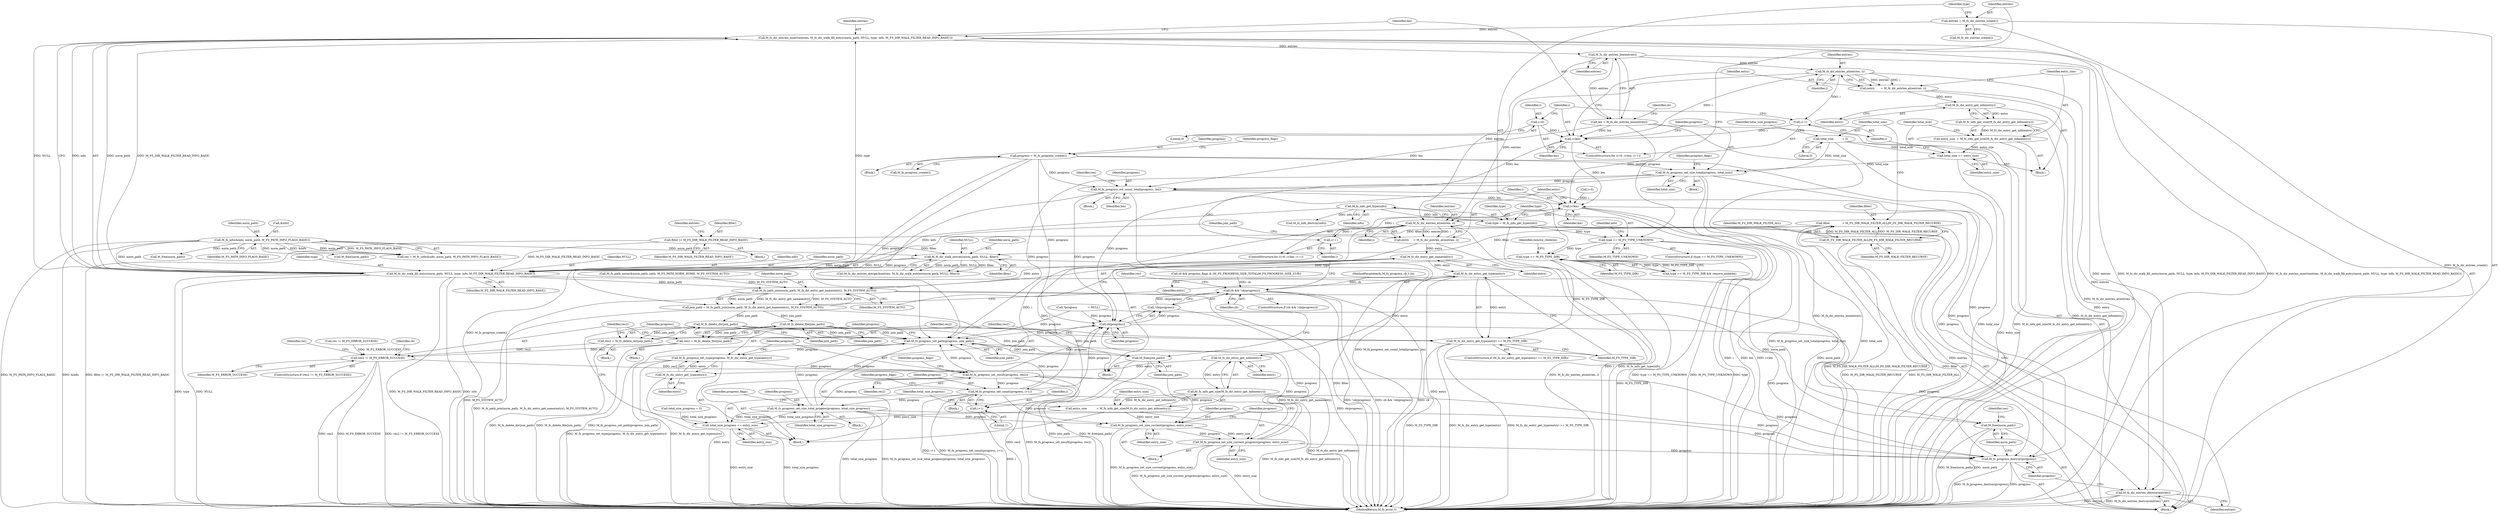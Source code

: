 digraph "0_mstdlib_db124b8f607dd0a40a9aef2d4d468fad433522a7_2@pointer" {
"1000277" [label="(Call,M_fs_progress_set_size_total(progress, total_size))"];
"1000246" [label="(Call,progress = M_fs_progress_create())"];
"1000274" [label="(Call,total_size += entry_size)"];
"1000269" [label="(Call,entry_size  = M_fs_info_get_size(M_fs_dir_entry_get_info(entry)))"];
"1000271" [label="(Call,M_fs_info_get_size(M_fs_dir_entry_get_info(entry)))"];
"1000272" [label="(Call,M_fs_dir_entry_get_info(entry))"];
"1000264" [label="(Call,entry       = M_fs_dir_entries_at(entries, i))"];
"1000266" [label="(Call,M_fs_dir_entries_at(entries, i))"];
"1000241" [label="(Call,M_fs_dir_entries_len(entries))"];
"1000231" [label="(Call,M_fs_dir_entries_insert(entries, M_fs_dir_walk_fill_entry(norm_path, NULL, type, info, M_FS_DIR_WALK_FILTER_READ_INFO_BASIC)))"];
"1000202" [label="(Call,entries = M_fs_dir_entries_create())"];
"1000233" [label="(Call,M_fs_dir_walk_fill_entry(norm_path, NULL, type, info, M_FS_DIR_WALK_FILTER_READ_INFO_BASIC))"];
"1000227" [label="(Call,M_fs_dir_walk_entries(norm_path, NULL, filter))"];
"1000173" [label="(Call,M_fs_info(&info, norm_path, M_FS_PATH_INFO_FLAGS_BASIC))"];
"1000221" [label="(Call,filter |= M_FS_DIR_WALK_FILTER_READ_INFO_BASIC)"];
"1000135" [label="(Call,filter              = M_FS_DIR_WALK_FILTER_ALL|M_FS_DIR_WALK_FILTER_RECURSE)"];
"1000137" [label="(Call,M_FS_DIR_WALK_FILTER_ALL|M_FS_DIR_WALK_FILTER_RECURSE)"];
"1000207" [label="(Call,type == M_FS_TYPE_DIR)"];
"1000192" [label="(Call,type == M_FS_TYPE_UNKNOWN)"];
"1000187" [label="(Call,type = M_fs_info_get_type(info))"];
"1000189" [label="(Call,M_fs_info_get_type(info))"];
"1000258" [label="(Call,i<len)"];
"1000261" [label="(Call,i++)"];
"1000255" [label="(Call,i=0)"];
"1000239" [label="(Call,len = M_fs_dir_entries_len(entries))"];
"1000146" [label="(Call,total_size          = 0)"];
"1000285" [label="(Call,M_fs_progress_set_count_total(progress, len))"];
"1000295" [label="(Call,i<len)"];
"1000303" [label="(Call,M_fs_dir_entries_at(entries, i))"];
"1000298" [label="(Call,i++)"];
"1000301" [label="(Call,entry     = M_fs_dir_entries_at(entries, i))"];
"1000310" [label="(Call,M_fs_dir_entry_get_name(entry))"];
"1000308" [label="(Call,M_fs_path_join(norm_path, M_fs_dir_entry_get_name(entry), M_FS_SYSTEM_AUTO))"];
"1000306" [label="(Call,join_path = M_fs_path_join(norm_path, M_fs_dir_entry_get_name(entry), M_FS_SYSTEM_AUTO))"];
"1000321" [label="(Call,M_fs_delete_dir(join_path))"];
"1000319" [label="(Call,res2 = M_fs_delete_dir(join_path))"];
"1000330" [label="(Call,res2 != M_FS_ERROR_SUCCESS)"];
"1000355" [label="(Call,M_fs_progress_set_result(progress, res2))"];
"1000348" [label="(Call,M_fs_progress_set_path(progress, join_path))"];
"1000351" [label="(Call,M_fs_progress_set_type(progress, M_fs_dir_entry_get_type(entry)))"];
"1000387" [label="(Call,M_free(join_path))"];
"1000363" [label="(Call,M_fs_progress_set_count(progress, i+1))"];
"1000373" [label="(Call,M_fs_progress_set_size_total_progess(progress, total_size_progress))"];
"1000345" [label="(Call,total_size_progress += entry_size)"];
"1000381" [label="(Call,M_fs_progress_set_size_current(progress, entry_size))"];
"1000384" [label="(Call,M_fs_progress_set_size_current_progress(progress, entry_size))"];
"1000393" [label="(Call,cb(progress))"];
"1000392" [label="(Call,!cb(progress))"];
"1000390" [label="(Call,cb && !cb(progress))"];
"1000402" [label="(Call,M_fs_progress_destroy(progress))"];
"1000327" [label="(Call,M_fs_delete_file(join_path))"];
"1000325" [label="(Call,res2 = M_fs_delete_file(join_path))"];
"1000404" [label="(Call,M_free(norm_path))"];
"1000315" [label="(Call,M_fs_dir_entry_get_type(entry))"];
"1000314" [label="(Call,M_fs_dir_entry_get_type(entry) == M_FS_TYPE_DIR)"];
"1000343" [label="(Call,M_fs_dir_entry_get_info(entry))"];
"1000342" [label="(Call,M_fs_info_get_size(M_fs_dir_entry_get_info(entry)))"];
"1000340" [label="(Call,entry_size           = M_fs_info_get_size(M_fs_dir_entry_get_info(entry)))"];
"1000353" [label="(Call,M_fs_dir_entry_get_type(entry))"];
"1000365" [label="(Call,i+1)"];
"1000400" [label="(Call,M_fs_dir_entries_destroy(entries))"];
"1000135" [label="(Call,filter              = M_FS_DIR_WALK_FILTER_ALL|M_FS_DIR_WALK_FILTER_RECURSE)"];
"1000263" [label="(Block,)"];
"1000274" [label="(Call,total_size += entry_size)"];
"1000150" [label="(Call,total_size_progress = 0)"];
"1000357" [label="(Identifier,res2)"];
"1000272" [label="(Call,M_fs_dir_entry_get_info(entry))"];
"1000245" [label="(Block,)"];
"1000191" [label="(ControlStructure,if (type == M_FS_TYPE_UNKNOWN))"];
"1000156" [label="(Call,M_fs_path_norm(&norm_path, path, M_FS_PATH_NORM_HOME, M_FS_SYSTEM_AUTO))"];
"1000393" [label="(Call,cb(progress))"];
"1000384" [label="(Call,M_fs_progress_set_size_current_progress(progress, entry_size))"];
"1000378" [label="(Identifier,progress_flags)"];
"1000392" [label="(Call,!cb(progress))"];
"1000257" [label="(Literal,0)"];
"1000320" [label="(Identifier,res2)"];
"1000303" [label="(Call,M_fs_dir_entries_at(entries, i))"];
"1000213" [label="(Call,cb && progress_flags & (M_FS_PROGRESS_SIZE_TOTAL|M_FS_PROGRESS_SIZE_CUR))"];
"1000176" [label="(Identifier,norm_path)"];
"1000360" [label="(Identifier,progress_flags)"];
"1000232" [label="(Identifier,entries)"];
"1000266" [label="(Call,M_fs_dir_entries_at(entries, i))"];
"1000179" [label="(Call,res != M_FS_ERROR_SUCCESS)"];
"1000394" [label="(Identifier,progress)"];
"1000297" [label="(Identifier,len)"];
"1000192" [label="(Call,type == M_FS_TYPE_UNKNOWN)"];
"1000229" [label="(Identifier,NULL)"];
"1000291" [label="(ControlStructure,for (i=0; i<len; i++))"];
"1000292" [label="(Call,i=0)"];
"1000275" [label="(Identifier,total_size)"];
"1000254" [label="(ControlStructure,for (i=0; i<len; i++))"];
"1000407" [label="(Identifier,res)"];
"1000345" [label="(Call,total_size_progress += entry_size)"];
"1000196" [label="(Call,M_fs_info_destroy(info))"];
"1000304" [label="(Identifier,entries)"];
"1000391" [label="(Identifier,cb)"];
"1000390" [label="(Call,cb && !cb(progress))"];
"1000282" [label="(Identifier,progress_flags)"];
"1000239" [label="(Call,len = M_fs_dir_entries_len(entries))"];
"1000230" [label="(Identifier,filter)"];
"1000312" [label="(Identifier,M_FS_SYSTEM_AUTO)"];
"1000270" [label="(Identifier,entry_size)"];
"1000366" [label="(Identifier,i)"];
"1000278" [label="(Identifier,progress)"];
"1000222" [label="(Identifier,filter)"];
"1000349" [label="(Identifier,progress)"];
"1000344" [label="(Identifier,entry)"];
"1000327" [label="(Call,M_fs_delete_file(join_path))"];
"1000147" [label="(Identifier,total_size)"];
"1000183" [label="(Call,M_free(norm_path))"];
"1000356" [label="(Identifier,progress)"];
"1000380" [label="(Block,)"];
"1000228" [label="(Identifier,norm_path)"];
"1000306" [label="(Call,join_path = M_fs_path_join(norm_path, M_fs_dir_entry_get_name(entry), M_FS_SYSTEM_AUTO))"];
"1000300" [label="(Block,)"];
"1000374" [label="(Identifier,progress)"];
"1000382" [label="(Identifier,progress)"];
"1000340" [label="(Call,entry_size           = M_fs_info_get_size(M_fs_dir_entry_get_info(entry)))"];
"1000373" [label="(Call,M_fs_progress_set_size_total_progess(progress, total_size_progress))"];
"1000261" [label="(Call,i++)"];
"1000177" [label="(Identifier,M_FS_PATH_INFO_FLAGS_BASIC)"];
"1000277" [label="(Call,M_fs_progress_set_size_total(progress, total_size))"];
"1000328" [label="(Identifier,join_path)"];
"1000286" [label="(Identifier,progress)"];
"1000203" [label="(Identifier,entries)"];
"1000148" [label="(Literal,0)"];
"1000339" [label="(Block,)"];
"1000236" [label="(Identifier,type)"];
"1000309" [label="(Identifier,norm_path)"];
"1000367" [label="(Literal,1)"];
"1000299" [label="(Identifier,i)"];
"1000364" [label="(Identifier,progress)"];
"1000329" [label="(ControlStructure,if (res2 != M_FS_ERROR_SUCCESS))"];
"1000131" [label="(Call,*progress            = NULL)"];
"1000318" [label="(Block,)"];
"1000174" [label="(Call,&info)"];
"1000363" [label="(Call,M_fs_progress_set_count(progress, i+1))"];
"1000260" [label="(Identifier,len)"];
"1000350" [label="(Identifier,join_path)"];
"1000307" [label="(Identifier,join_path)"];
"1000190" [label="(Identifier,info)"];
"1000381" [label="(Call,M_fs_progress_set_size_current(progress, entry_size))"];
"1000385" [label="(Identifier,progress)"];
"1000346" [label="(Identifier,total_size_progress)"];
"1000233" [label="(Call,M_fs_dir_walk_fill_entry(norm_path, NULL, type, info, M_FS_DIR_WALK_FILTER_READ_INFO_BASIC))"];
"1000284" [label="(Block,)"];
"1000343" [label="(Call,M_fs_dir_entry_get_info(entry))"];
"1000375" [label="(Identifier,total_size_progress)"];
"1000313" [label="(ControlStructure,if (M_fs_dir_entry_get_type(entry) == M_FS_TYPE_DIR))"];
"1000151" [label="(Identifier,total_size_progress)"];
"1000287" [label="(Identifier,len)"];
"1000259" [label="(Identifier,i)"];
"1000139" [label="(Identifier,M_FS_DIR_WALK_FILTER_RECURSE)"];
"1000221" [label="(Call,filter |= M_FS_DIR_WALK_FILTER_READ_INFO_BASIC)"];
"1000207" [label="(Call,type == M_FS_TYPE_DIR)"];
"1000235" [label="(Identifier,NULL)"];
"1000244" [label="(Identifier,cb)"];
"1000237" [label="(Identifier,info)"];
"1000267" [label="(Identifier,entries)"];
"1000332" [label="(Identifier,M_FS_ERROR_SUCCESS)"];
"1000298" [label="(Call,i++)"];
"1000231" [label="(Call,M_fs_dir_entries_insert(entries, M_fs_dir_walk_fill_entry(norm_path, NULL, type, info, M_FS_DIR_WALK_FILTER_READ_INFO_BASIC)))"];
"1000342" [label="(Call,M_fs_info_get_size(M_fs_dir_entry_get_info(entry)))"];
"1000387" [label="(Call,M_free(join_path))"];
"1000251" [label="(Identifier,progress_flags)"];
"1000268" [label="(Identifier,i)"];
"1000240" [label="(Identifier,len)"];
"1000324" [label="(Block,)"];
"1000224" [label="(Call,M_fs_dir_entries_merge(&entries, M_fs_dir_walk_entries(norm_path, NULL, filter)))"];
"1000403" [label="(Identifier,progress)"];
"1000401" [label="(Identifier,entries)"];
"1000354" [label="(Identifier,entry)"];
"1000138" [label="(Identifier,M_FS_DIR_WALK_FILTER_ALL)"];
"1000295" [label="(Call,i<len)"];
"1000352" [label="(Identifier,progress)"];
"1000370" [label="(Identifier,progress_flags)"];
"1000302" [label="(Identifier,entry)"];
"1000311" [label="(Identifier,entry)"];
"1000187" [label="(Call,type = M_fs_info_get_type(info))"];
"1000315" [label="(Call,M_fs_dir_entry_get_type(entry))"];
"1000279" [label="(Identifier,total_size)"];
"1000317" [label="(Identifier,M_FS_TYPE_DIR)"];
"1000122" [label="(MethodParameterIn,M_fs_progress_cb_t cb)"];
"1000189" [label="(Call,M_fs_info_get_type(info))"];
"1000247" [label="(Identifier,progress)"];
"1000136" [label="(Identifier,filter)"];
"1000209" [label="(Identifier,M_FS_TYPE_DIR)"];
"1000256" [label="(Identifier,i)"];
"1000296" [label="(Identifier,i)"];
"1000188" [label="(Identifier,type)"];
"1000314" [label="(Call,M_fs_dir_entry_get_type(entry) == M_FS_TYPE_DIR)"];
"1000264" [label="(Call,entry       = M_fs_dir_entries_at(entries, i))"];
"1000330" [label="(Call,res2 != M_FS_ERROR_SUCCESS)"];
"1000338" [label="(Identifier,cb)"];
"1000348" [label="(Call,M_fs_progress_set_path(progress, join_path))"];
"1000322" [label="(Identifier,join_path)"];
"1000206" [label="(Call,type == M_FS_TYPE_DIR && remove_children)"];
"1000310" [label="(Call,M_fs_dir_entry_get_name(entry))"];
"1000220" [label="(Block,)"];
"1000325" [label="(Call,res2 = M_fs_delete_file(join_path))"];
"1000223" [label="(Identifier,M_FS_DIR_WALK_FILTER_READ_INFO_BASIC)"];
"1000253" [label="(Block,)"];
"1000137" [label="(Call,M_FS_DIR_WALK_FILTER_ALL|M_FS_DIR_WALK_FILTER_RECURSE)"];
"1000351" [label="(Call,M_fs_progress_set_type(progress, M_fs_dir_entry_get_type(entry)))"];
"1000234" [label="(Identifier,norm_path)"];
"1000124" [label="(Block,)"];
"1000202" [label="(Call,entries = M_fs_dir_entries_create())"];
"1000248" [label="(Call,M_fs_progress_create())"];
"1000388" [label="(Identifier,join_path)"];
"1000246" [label="(Call,progress = M_fs_progress_create())"];
"1000198" [label="(Call,M_free(norm_path))"];
"1000197" [label="(Identifier,info)"];
"1000269" [label="(Call,entry_size  = M_fs_info_get_size(M_fs_dir_entry_get_info(entry)))"];
"1000273" [label="(Identifier,entry)"];
"1000397" [label="(Identifier,res)"];
"1000146" [label="(Call,total_size          = 0)"];
"1000331" [label="(Identifier,res2)"];
"1000326" [label="(Identifier,res2)"];
"1000386" [label="(Identifier,entry_size)"];
"1000265" [label="(Identifier,entry)"];
"1000365" [label="(Call,i+1)"];
"1000194" [label="(Identifier,M_FS_TYPE_UNKNOWN)"];
"1000271" [label="(Call,M_fs_info_get_size(M_fs_dir_entry_get_info(entry)))"];
"1000204" [label="(Call,M_fs_dir_entries_create())"];
"1000402" [label="(Call,M_fs_progress_destroy(progress))"];
"1000242" [label="(Identifier,entries)"];
"1000383" [label="(Identifier,entry_size)"];
"1000262" [label="(Identifier,i)"];
"1000210" [label="(Identifier,remove_children)"];
"1000258" [label="(Call,i<len)"];
"1000389" [label="(ControlStructure,if (cb && !cb(progress)))"];
"1000289" [label="(Identifier,res)"];
"1000305" [label="(Identifier,i)"];
"1000372" [label="(Block,)"];
"1000404" [label="(Call,M_free(norm_path))"];
"1000341" [label="(Identifier,entry_size)"];
"1000173" [label="(Call,M_fs_info(&info, norm_path, M_FS_PATH_INFO_FLAGS_BASIC))"];
"1000241" [label="(Call,M_fs_dir_entries_len(entries))"];
"1000301" [label="(Call,entry     = M_fs_dir_entries_at(entries, i))"];
"1000208" [label="(Identifier,type)"];
"1000238" [label="(Identifier,M_FS_DIR_WALK_FILTER_READ_INFO_BASIC)"];
"1000408" [label="(MethodReturn,M_fs_error_t)"];
"1000400" [label="(Call,M_fs_dir_entries_destroy(entries))"];
"1000227" [label="(Call,M_fs_dir_walk_entries(norm_path, NULL, filter))"];
"1000308" [label="(Call,M_fs_path_join(norm_path, M_fs_dir_entry_get_name(entry), M_FS_SYSTEM_AUTO))"];
"1000335" [label="(Identifier,res)"];
"1000355" [label="(Call,M_fs_progress_set_result(progress, res2))"];
"1000347" [label="(Identifier,entry_size)"];
"1000193" [label="(Identifier,type)"];
"1000285" [label="(Call,M_fs_progress_set_count_total(progress, len))"];
"1000316" [label="(Identifier,entry)"];
"1000321" [label="(Call,M_fs_delete_dir(join_path))"];
"1000319" [label="(Call,res2 = M_fs_delete_dir(join_path))"];
"1000353" [label="(Call,M_fs_dir_entry_get_type(entry))"];
"1000276" [label="(Identifier,entry_size)"];
"1000226" [label="(Identifier,entries)"];
"1000171" [label="(Call,res = M_fs_info(&info, norm_path, M_FS_PATH_INFO_FLAGS_BASIC))"];
"1000362" [label="(Block,)"];
"1000255" [label="(Call,i=0)"];
"1000405" [label="(Identifier,norm_path)"];
"1000277" -> "1000253"  [label="AST: "];
"1000277" -> "1000279"  [label="CFG: "];
"1000278" -> "1000277"  [label="AST: "];
"1000279" -> "1000277"  [label="AST: "];
"1000282" -> "1000277"  [label="CFG: "];
"1000277" -> "1000408"  [label="DDG: M_fs_progress_set_size_total(progress, total_size)"];
"1000277" -> "1000408"  [label="DDG: total_size"];
"1000246" -> "1000277"  [label="DDG: progress"];
"1000274" -> "1000277"  [label="DDG: total_size"];
"1000146" -> "1000277"  [label="DDG: total_size"];
"1000277" -> "1000285"  [label="DDG: progress"];
"1000277" -> "1000348"  [label="DDG: progress"];
"1000277" -> "1000393"  [label="DDG: progress"];
"1000277" -> "1000402"  [label="DDG: progress"];
"1000246" -> "1000245"  [label="AST: "];
"1000246" -> "1000248"  [label="CFG: "];
"1000247" -> "1000246"  [label="AST: "];
"1000248" -> "1000246"  [label="AST: "];
"1000251" -> "1000246"  [label="CFG: "];
"1000246" -> "1000408"  [label="DDG: M_fs_progress_create()"];
"1000246" -> "1000285"  [label="DDG: progress"];
"1000246" -> "1000348"  [label="DDG: progress"];
"1000246" -> "1000393"  [label="DDG: progress"];
"1000246" -> "1000402"  [label="DDG: progress"];
"1000274" -> "1000263"  [label="AST: "];
"1000274" -> "1000276"  [label="CFG: "];
"1000275" -> "1000274"  [label="AST: "];
"1000276" -> "1000274"  [label="AST: "];
"1000262" -> "1000274"  [label="CFG: "];
"1000274" -> "1000408"  [label="DDG: entry_size"];
"1000269" -> "1000274"  [label="DDG: entry_size"];
"1000146" -> "1000274"  [label="DDG: total_size"];
"1000269" -> "1000263"  [label="AST: "];
"1000269" -> "1000271"  [label="CFG: "];
"1000270" -> "1000269"  [label="AST: "];
"1000271" -> "1000269"  [label="AST: "];
"1000275" -> "1000269"  [label="CFG: "];
"1000269" -> "1000408"  [label="DDG: M_fs_info_get_size(M_fs_dir_entry_get_info(entry))"];
"1000271" -> "1000269"  [label="DDG: M_fs_dir_entry_get_info(entry)"];
"1000271" -> "1000272"  [label="CFG: "];
"1000272" -> "1000271"  [label="AST: "];
"1000271" -> "1000408"  [label="DDG: M_fs_dir_entry_get_info(entry)"];
"1000272" -> "1000271"  [label="DDG: entry"];
"1000272" -> "1000273"  [label="CFG: "];
"1000273" -> "1000272"  [label="AST: "];
"1000272" -> "1000408"  [label="DDG: entry"];
"1000264" -> "1000272"  [label="DDG: entry"];
"1000264" -> "1000263"  [label="AST: "];
"1000264" -> "1000266"  [label="CFG: "];
"1000265" -> "1000264"  [label="AST: "];
"1000266" -> "1000264"  [label="AST: "];
"1000270" -> "1000264"  [label="CFG: "];
"1000264" -> "1000408"  [label="DDG: M_fs_dir_entries_at(entries, i)"];
"1000266" -> "1000264"  [label="DDG: entries"];
"1000266" -> "1000264"  [label="DDG: i"];
"1000266" -> "1000268"  [label="CFG: "];
"1000267" -> "1000266"  [label="AST: "];
"1000268" -> "1000266"  [label="AST: "];
"1000266" -> "1000261"  [label="DDG: i"];
"1000241" -> "1000266"  [label="DDG: entries"];
"1000258" -> "1000266"  [label="DDG: i"];
"1000266" -> "1000303"  [label="DDG: entries"];
"1000266" -> "1000400"  [label="DDG: entries"];
"1000241" -> "1000239"  [label="AST: "];
"1000241" -> "1000242"  [label="CFG: "];
"1000242" -> "1000241"  [label="AST: "];
"1000239" -> "1000241"  [label="CFG: "];
"1000241" -> "1000239"  [label="DDG: entries"];
"1000231" -> "1000241"  [label="DDG: entries"];
"1000241" -> "1000303"  [label="DDG: entries"];
"1000241" -> "1000400"  [label="DDG: entries"];
"1000231" -> "1000124"  [label="AST: "];
"1000231" -> "1000233"  [label="CFG: "];
"1000232" -> "1000231"  [label="AST: "];
"1000233" -> "1000231"  [label="AST: "];
"1000240" -> "1000231"  [label="CFG: "];
"1000231" -> "1000408"  [label="DDG: M_fs_dir_walk_fill_entry(norm_path, NULL, type, info, M_FS_DIR_WALK_FILTER_READ_INFO_BASIC)"];
"1000231" -> "1000408"  [label="DDG: M_fs_dir_entries_insert(entries, M_fs_dir_walk_fill_entry(norm_path, NULL, type, info, M_FS_DIR_WALK_FILTER_READ_INFO_BASIC))"];
"1000202" -> "1000231"  [label="DDG: entries"];
"1000233" -> "1000231"  [label="DDG: norm_path"];
"1000233" -> "1000231"  [label="DDG: M_FS_DIR_WALK_FILTER_READ_INFO_BASIC"];
"1000233" -> "1000231"  [label="DDG: type"];
"1000233" -> "1000231"  [label="DDG: NULL"];
"1000233" -> "1000231"  [label="DDG: info"];
"1000202" -> "1000124"  [label="AST: "];
"1000202" -> "1000204"  [label="CFG: "];
"1000203" -> "1000202"  [label="AST: "];
"1000204" -> "1000202"  [label="AST: "];
"1000208" -> "1000202"  [label="CFG: "];
"1000202" -> "1000408"  [label="DDG: M_fs_dir_entries_create()"];
"1000233" -> "1000238"  [label="CFG: "];
"1000234" -> "1000233"  [label="AST: "];
"1000235" -> "1000233"  [label="AST: "];
"1000236" -> "1000233"  [label="AST: "];
"1000237" -> "1000233"  [label="AST: "];
"1000238" -> "1000233"  [label="AST: "];
"1000233" -> "1000408"  [label="DDG: info"];
"1000233" -> "1000408"  [label="DDG: type"];
"1000233" -> "1000408"  [label="DDG: NULL"];
"1000233" -> "1000408"  [label="DDG: M_FS_DIR_WALK_FILTER_READ_INFO_BASIC"];
"1000227" -> "1000233"  [label="DDG: norm_path"];
"1000227" -> "1000233"  [label="DDG: NULL"];
"1000173" -> "1000233"  [label="DDG: norm_path"];
"1000207" -> "1000233"  [label="DDG: type"];
"1000189" -> "1000233"  [label="DDG: info"];
"1000221" -> "1000233"  [label="DDG: M_FS_DIR_WALK_FILTER_READ_INFO_BASIC"];
"1000233" -> "1000308"  [label="DDG: norm_path"];
"1000233" -> "1000404"  [label="DDG: norm_path"];
"1000227" -> "1000224"  [label="AST: "];
"1000227" -> "1000230"  [label="CFG: "];
"1000228" -> "1000227"  [label="AST: "];
"1000229" -> "1000227"  [label="AST: "];
"1000230" -> "1000227"  [label="AST: "];
"1000224" -> "1000227"  [label="CFG: "];
"1000227" -> "1000408"  [label="DDG: filter"];
"1000227" -> "1000224"  [label="DDG: norm_path"];
"1000227" -> "1000224"  [label="DDG: NULL"];
"1000227" -> "1000224"  [label="DDG: filter"];
"1000173" -> "1000227"  [label="DDG: norm_path"];
"1000221" -> "1000227"  [label="DDG: filter"];
"1000135" -> "1000227"  [label="DDG: filter"];
"1000173" -> "1000171"  [label="AST: "];
"1000173" -> "1000177"  [label="CFG: "];
"1000174" -> "1000173"  [label="AST: "];
"1000176" -> "1000173"  [label="AST: "];
"1000177" -> "1000173"  [label="AST: "];
"1000171" -> "1000173"  [label="CFG: "];
"1000173" -> "1000408"  [label="DDG: M_FS_PATH_INFO_FLAGS_BASIC"];
"1000173" -> "1000408"  [label="DDG: &info"];
"1000173" -> "1000171"  [label="DDG: &info"];
"1000173" -> "1000171"  [label="DDG: norm_path"];
"1000173" -> "1000171"  [label="DDG: M_FS_PATH_INFO_FLAGS_BASIC"];
"1000173" -> "1000183"  [label="DDG: norm_path"];
"1000173" -> "1000198"  [label="DDG: norm_path"];
"1000221" -> "1000220"  [label="AST: "];
"1000221" -> "1000223"  [label="CFG: "];
"1000222" -> "1000221"  [label="AST: "];
"1000223" -> "1000221"  [label="AST: "];
"1000226" -> "1000221"  [label="CFG: "];
"1000221" -> "1000408"  [label="DDG: filter |= M_FS_DIR_WALK_FILTER_READ_INFO_BASIC"];
"1000135" -> "1000221"  [label="DDG: filter"];
"1000135" -> "1000124"  [label="AST: "];
"1000135" -> "1000137"  [label="CFG: "];
"1000136" -> "1000135"  [label="AST: "];
"1000137" -> "1000135"  [label="AST: "];
"1000147" -> "1000135"  [label="CFG: "];
"1000135" -> "1000408"  [label="DDG: filter"];
"1000135" -> "1000408"  [label="DDG: M_FS_DIR_WALK_FILTER_ALL|M_FS_DIR_WALK_FILTER_RECURSE"];
"1000137" -> "1000135"  [label="DDG: M_FS_DIR_WALK_FILTER_ALL"];
"1000137" -> "1000135"  [label="DDG: M_FS_DIR_WALK_FILTER_RECURSE"];
"1000137" -> "1000139"  [label="CFG: "];
"1000138" -> "1000137"  [label="AST: "];
"1000139" -> "1000137"  [label="AST: "];
"1000137" -> "1000408"  [label="DDG: M_FS_DIR_WALK_FILTER_RECURSE"];
"1000137" -> "1000408"  [label="DDG: M_FS_DIR_WALK_FILTER_ALL"];
"1000207" -> "1000206"  [label="AST: "];
"1000207" -> "1000209"  [label="CFG: "];
"1000208" -> "1000207"  [label="AST: "];
"1000209" -> "1000207"  [label="AST: "];
"1000210" -> "1000207"  [label="CFG: "];
"1000206" -> "1000207"  [label="CFG: "];
"1000207" -> "1000408"  [label="DDG: M_FS_TYPE_DIR"];
"1000207" -> "1000206"  [label="DDG: type"];
"1000207" -> "1000206"  [label="DDG: M_FS_TYPE_DIR"];
"1000192" -> "1000207"  [label="DDG: type"];
"1000207" -> "1000314"  [label="DDG: M_FS_TYPE_DIR"];
"1000192" -> "1000191"  [label="AST: "];
"1000192" -> "1000194"  [label="CFG: "];
"1000193" -> "1000192"  [label="AST: "];
"1000194" -> "1000192"  [label="AST: "];
"1000197" -> "1000192"  [label="CFG: "];
"1000203" -> "1000192"  [label="CFG: "];
"1000192" -> "1000408"  [label="DDG: M_FS_TYPE_UNKNOWN"];
"1000192" -> "1000408"  [label="DDG: type"];
"1000192" -> "1000408"  [label="DDG: type == M_FS_TYPE_UNKNOWN"];
"1000187" -> "1000192"  [label="DDG: type"];
"1000187" -> "1000124"  [label="AST: "];
"1000187" -> "1000189"  [label="CFG: "];
"1000188" -> "1000187"  [label="AST: "];
"1000189" -> "1000187"  [label="AST: "];
"1000193" -> "1000187"  [label="CFG: "];
"1000187" -> "1000408"  [label="DDG: M_fs_info_get_type(info)"];
"1000189" -> "1000187"  [label="DDG: info"];
"1000189" -> "1000190"  [label="CFG: "];
"1000190" -> "1000189"  [label="AST: "];
"1000189" -> "1000196"  [label="DDG: info"];
"1000258" -> "1000254"  [label="AST: "];
"1000258" -> "1000260"  [label="CFG: "];
"1000259" -> "1000258"  [label="AST: "];
"1000260" -> "1000258"  [label="AST: "];
"1000265" -> "1000258"  [label="CFG: "];
"1000278" -> "1000258"  [label="CFG: "];
"1000261" -> "1000258"  [label="DDG: i"];
"1000255" -> "1000258"  [label="DDG: i"];
"1000239" -> "1000258"  [label="DDG: len"];
"1000258" -> "1000285"  [label="DDG: len"];
"1000258" -> "1000295"  [label="DDG: len"];
"1000261" -> "1000254"  [label="AST: "];
"1000261" -> "1000262"  [label="CFG: "];
"1000262" -> "1000261"  [label="AST: "];
"1000259" -> "1000261"  [label="CFG: "];
"1000255" -> "1000254"  [label="AST: "];
"1000255" -> "1000257"  [label="CFG: "];
"1000256" -> "1000255"  [label="AST: "];
"1000257" -> "1000255"  [label="AST: "];
"1000259" -> "1000255"  [label="CFG: "];
"1000239" -> "1000124"  [label="AST: "];
"1000240" -> "1000239"  [label="AST: "];
"1000244" -> "1000239"  [label="CFG: "];
"1000239" -> "1000408"  [label="DDG: M_fs_dir_entries_len(entries)"];
"1000239" -> "1000285"  [label="DDG: len"];
"1000239" -> "1000295"  [label="DDG: len"];
"1000146" -> "1000124"  [label="AST: "];
"1000146" -> "1000148"  [label="CFG: "];
"1000147" -> "1000146"  [label="AST: "];
"1000148" -> "1000146"  [label="AST: "];
"1000151" -> "1000146"  [label="CFG: "];
"1000146" -> "1000408"  [label="DDG: total_size"];
"1000285" -> "1000284"  [label="AST: "];
"1000285" -> "1000287"  [label="CFG: "];
"1000286" -> "1000285"  [label="AST: "];
"1000287" -> "1000285"  [label="AST: "];
"1000289" -> "1000285"  [label="CFG: "];
"1000285" -> "1000408"  [label="DDG: M_fs_progress_set_count_total(progress, len)"];
"1000285" -> "1000295"  [label="DDG: len"];
"1000285" -> "1000348"  [label="DDG: progress"];
"1000285" -> "1000393"  [label="DDG: progress"];
"1000285" -> "1000402"  [label="DDG: progress"];
"1000295" -> "1000291"  [label="AST: "];
"1000295" -> "1000297"  [label="CFG: "];
"1000296" -> "1000295"  [label="AST: "];
"1000297" -> "1000295"  [label="AST: "];
"1000302" -> "1000295"  [label="CFG: "];
"1000401" -> "1000295"  [label="CFG: "];
"1000295" -> "1000408"  [label="DDG: i"];
"1000295" -> "1000408"  [label="DDG: len"];
"1000295" -> "1000408"  [label="DDG: i<len"];
"1000292" -> "1000295"  [label="DDG: i"];
"1000298" -> "1000295"  [label="DDG: i"];
"1000295" -> "1000303"  [label="DDG: i"];
"1000303" -> "1000301"  [label="AST: "];
"1000303" -> "1000305"  [label="CFG: "];
"1000304" -> "1000303"  [label="AST: "];
"1000305" -> "1000303"  [label="AST: "];
"1000301" -> "1000303"  [label="CFG: "];
"1000303" -> "1000408"  [label="DDG: i"];
"1000303" -> "1000298"  [label="DDG: i"];
"1000303" -> "1000301"  [label="DDG: entries"];
"1000303" -> "1000301"  [label="DDG: i"];
"1000303" -> "1000363"  [label="DDG: i"];
"1000303" -> "1000365"  [label="DDG: i"];
"1000303" -> "1000400"  [label="DDG: entries"];
"1000298" -> "1000291"  [label="AST: "];
"1000298" -> "1000299"  [label="CFG: "];
"1000299" -> "1000298"  [label="AST: "];
"1000296" -> "1000298"  [label="CFG: "];
"1000301" -> "1000300"  [label="AST: "];
"1000302" -> "1000301"  [label="AST: "];
"1000307" -> "1000301"  [label="CFG: "];
"1000301" -> "1000408"  [label="DDG: M_fs_dir_entries_at(entries, i)"];
"1000301" -> "1000310"  [label="DDG: entry"];
"1000310" -> "1000308"  [label="AST: "];
"1000310" -> "1000311"  [label="CFG: "];
"1000311" -> "1000310"  [label="AST: "];
"1000312" -> "1000310"  [label="CFG: "];
"1000310" -> "1000308"  [label="DDG: entry"];
"1000310" -> "1000315"  [label="DDG: entry"];
"1000308" -> "1000306"  [label="AST: "];
"1000308" -> "1000312"  [label="CFG: "];
"1000309" -> "1000308"  [label="AST: "];
"1000312" -> "1000308"  [label="AST: "];
"1000306" -> "1000308"  [label="CFG: "];
"1000308" -> "1000408"  [label="DDG: M_fs_dir_entry_get_name(entry)"];
"1000308" -> "1000408"  [label="DDG: M_FS_SYSTEM_AUTO"];
"1000308" -> "1000306"  [label="DDG: norm_path"];
"1000308" -> "1000306"  [label="DDG: M_fs_dir_entry_get_name(entry)"];
"1000308" -> "1000306"  [label="DDG: M_FS_SYSTEM_AUTO"];
"1000156" -> "1000308"  [label="DDG: M_FS_SYSTEM_AUTO"];
"1000308" -> "1000404"  [label="DDG: norm_path"];
"1000306" -> "1000300"  [label="AST: "];
"1000307" -> "1000306"  [label="AST: "];
"1000316" -> "1000306"  [label="CFG: "];
"1000306" -> "1000408"  [label="DDG: M_fs_path_join(norm_path, M_fs_dir_entry_get_name(entry), M_FS_SYSTEM_AUTO)"];
"1000306" -> "1000321"  [label="DDG: join_path"];
"1000306" -> "1000327"  [label="DDG: join_path"];
"1000321" -> "1000319"  [label="AST: "];
"1000321" -> "1000322"  [label="CFG: "];
"1000322" -> "1000321"  [label="AST: "];
"1000319" -> "1000321"  [label="CFG: "];
"1000321" -> "1000319"  [label="DDG: join_path"];
"1000321" -> "1000348"  [label="DDG: join_path"];
"1000321" -> "1000387"  [label="DDG: join_path"];
"1000319" -> "1000318"  [label="AST: "];
"1000320" -> "1000319"  [label="AST: "];
"1000331" -> "1000319"  [label="CFG: "];
"1000319" -> "1000408"  [label="DDG: M_fs_delete_dir(join_path)"];
"1000319" -> "1000330"  [label="DDG: res2"];
"1000330" -> "1000329"  [label="AST: "];
"1000330" -> "1000332"  [label="CFG: "];
"1000331" -> "1000330"  [label="AST: "];
"1000332" -> "1000330"  [label="AST: "];
"1000335" -> "1000330"  [label="CFG: "];
"1000338" -> "1000330"  [label="CFG: "];
"1000330" -> "1000408"  [label="DDG: res2"];
"1000330" -> "1000408"  [label="DDG: M_FS_ERROR_SUCCESS"];
"1000330" -> "1000408"  [label="DDG: res2 != M_FS_ERROR_SUCCESS"];
"1000325" -> "1000330"  [label="DDG: res2"];
"1000179" -> "1000330"  [label="DDG: M_FS_ERROR_SUCCESS"];
"1000330" -> "1000355"  [label="DDG: res2"];
"1000355" -> "1000339"  [label="AST: "];
"1000355" -> "1000357"  [label="CFG: "];
"1000356" -> "1000355"  [label="AST: "];
"1000357" -> "1000355"  [label="AST: "];
"1000360" -> "1000355"  [label="CFG: "];
"1000355" -> "1000408"  [label="DDG: res2"];
"1000355" -> "1000408"  [label="DDG: M_fs_progress_set_result(progress, res2)"];
"1000355" -> "1000348"  [label="DDG: progress"];
"1000351" -> "1000355"  [label="DDG: progress"];
"1000355" -> "1000363"  [label="DDG: progress"];
"1000355" -> "1000373"  [label="DDG: progress"];
"1000355" -> "1000381"  [label="DDG: progress"];
"1000355" -> "1000393"  [label="DDG: progress"];
"1000355" -> "1000402"  [label="DDG: progress"];
"1000348" -> "1000339"  [label="AST: "];
"1000348" -> "1000350"  [label="CFG: "];
"1000349" -> "1000348"  [label="AST: "];
"1000350" -> "1000348"  [label="AST: "];
"1000352" -> "1000348"  [label="CFG: "];
"1000348" -> "1000408"  [label="DDG: M_fs_progress_set_path(progress, join_path)"];
"1000393" -> "1000348"  [label="DDG: progress"];
"1000363" -> "1000348"  [label="DDG: progress"];
"1000131" -> "1000348"  [label="DDG: progress"];
"1000373" -> "1000348"  [label="DDG: progress"];
"1000384" -> "1000348"  [label="DDG: progress"];
"1000327" -> "1000348"  [label="DDG: join_path"];
"1000348" -> "1000351"  [label="DDG: progress"];
"1000348" -> "1000387"  [label="DDG: join_path"];
"1000351" -> "1000339"  [label="AST: "];
"1000351" -> "1000353"  [label="CFG: "];
"1000352" -> "1000351"  [label="AST: "];
"1000353" -> "1000351"  [label="AST: "];
"1000356" -> "1000351"  [label="CFG: "];
"1000351" -> "1000408"  [label="DDG: M_fs_progress_set_type(progress, M_fs_dir_entry_get_type(entry))"];
"1000351" -> "1000408"  [label="DDG: M_fs_dir_entry_get_type(entry)"];
"1000353" -> "1000351"  [label="DDG: entry"];
"1000387" -> "1000300"  [label="AST: "];
"1000387" -> "1000388"  [label="CFG: "];
"1000388" -> "1000387"  [label="AST: "];
"1000391" -> "1000387"  [label="CFG: "];
"1000387" -> "1000408"  [label="DDG: join_path"];
"1000387" -> "1000408"  [label="DDG: M_free(join_path)"];
"1000327" -> "1000387"  [label="DDG: join_path"];
"1000363" -> "1000362"  [label="AST: "];
"1000363" -> "1000365"  [label="CFG: "];
"1000364" -> "1000363"  [label="AST: "];
"1000365" -> "1000363"  [label="AST: "];
"1000370" -> "1000363"  [label="CFG: "];
"1000363" -> "1000408"  [label="DDG: i+1"];
"1000363" -> "1000408"  [label="DDG: M_fs_progress_set_count(progress, i+1)"];
"1000363" -> "1000373"  [label="DDG: progress"];
"1000363" -> "1000381"  [label="DDG: progress"];
"1000363" -> "1000393"  [label="DDG: progress"];
"1000363" -> "1000402"  [label="DDG: progress"];
"1000373" -> "1000372"  [label="AST: "];
"1000373" -> "1000375"  [label="CFG: "];
"1000374" -> "1000373"  [label="AST: "];
"1000375" -> "1000373"  [label="AST: "];
"1000378" -> "1000373"  [label="CFG: "];
"1000373" -> "1000408"  [label="DDG: total_size_progress"];
"1000373" -> "1000408"  [label="DDG: M_fs_progress_set_size_total_progess(progress, total_size_progress)"];
"1000373" -> "1000345"  [label="DDG: total_size_progress"];
"1000345" -> "1000373"  [label="DDG: total_size_progress"];
"1000373" -> "1000381"  [label="DDG: progress"];
"1000373" -> "1000393"  [label="DDG: progress"];
"1000373" -> "1000402"  [label="DDG: progress"];
"1000345" -> "1000339"  [label="AST: "];
"1000345" -> "1000347"  [label="CFG: "];
"1000346" -> "1000345"  [label="AST: "];
"1000347" -> "1000345"  [label="AST: "];
"1000349" -> "1000345"  [label="CFG: "];
"1000345" -> "1000408"  [label="DDG: entry_size"];
"1000345" -> "1000408"  [label="DDG: total_size_progress"];
"1000340" -> "1000345"  [label="DDG: entry_size"];
"1000150" -> "1000345"  [label="DDG: total_size_progress"];
"1000381" -> "1000380"  [label="AST: "];
"1000381" -> "1000383"  [label="CFG: "];
"1000382" -> "1000381"  [label="AST: "];
"1000383" -> "1000381"  [label="AST: "];
"1000385" -> "1000381"  [label="CFG: "];
"1000381" -> "1000408"  [label="DDG: M_fs_progress_set_size_current(progress, entry_size)"];
"1000340" -> "1000381"  [label="DDG: entry_size"];
"1000381" -> "1000384"  [label="DDG: progress"];
"1000381" -> "1000384"  [label="DDG: entry_size"];
"1000384" -> "1000380"  [label="AST: "];
"1000384" -> "1000386"  [label="CFG: "];
"1000385" -> "1000384"  [label="AST: "];
"1000386" -> "1000384"  [label="AST: "];
"1000388" -> "1000384"  [label="CFG: "];
"1000384" -> "1000408"  [label="DDG: M_fs_progress_set_size_current_progress(progress, entry_size)"];
"1000384" -> "1000408"  [label="DDG: entry_size"];
"1000384" -> "1000393"  [label="DDG: progress"];
"1000384" -> "1000402"  [label="DDG: progress"];
"1000393" -> "1000392"  [label="AST: "];
"1000393" -> "1000394"  [label="CFG: "];
"1000394" -> "1000393"  [label="AST: "];
"1000392" -> "1000393"  [label="CFG: "];
"1000393" -> "1000392"  [label="DDG: progress"];
"1000131" -> "1000393"  [label="DDG: progress"];
"1000393" -> "1000402"  [label="DDG: progress"];
"1000392" -> "1000390"  [label="AST: "];
"1000390" -> "1000392"  [label="CFG: "];
"1000392" -> "1000408"  [label="DDG: cb(progress)"];
"1000392" -> "1000390"  [label="DDG: cb(progress)"];
"1000390" -> "1000389"  [label="AST: "];
"1000390" -> "1000391"  [label="CFG: "];
"1000391" -> "1000390"  [label="AST: "];
"1000397" -> "1000390"  [label="CFG: "];
"1000299" -> "1000390"  [label="CFG: "];
"1000390" -> "1000408"  [label="DDG: !cb(progress)"];
"1000390" -> "1000408"  [label="DDG: cb && !cb(progress)"];
"1000390" -> "1000408"  [label="DDG: cb"];
"1000213" -> "1000390"  [label="DDG: cb"];
"1000122" -> "1000390"  [label="DDG: cb"];
"1000402" -> "1000124"  [label="AST: "];
"1000402" -> "1000403"  [label="CFG: "];
"1000403" -> "1000402"  [label="AST: "];
"1000405" -> "1000402"  [label="CFG: "];
"1000402" -> "1000408"  [label="DDG: M_fs_progress_destroy(progress)"];
"1000402" -> "1000408"  [label="DDG: progress"];
"1000131" -> "1000402"  [label="DDG: progress"];
"1000327" -> "1000325"  [label="AST: "];
"1000327" -> "1000328"  [label="CFG: "];
"1000328" -> "1000327"  [label="AST: "];
"1000325" -> "1000327"  [label="CFG: "];
"1000327" -> "1000325"  [label="DDG: join_path"];
"1000325" -> "1000324"  [label="AST: "];
"1000326" -> "1000325"  [label="AST: "];
"1000331" -> "1000325"  [label="CFG: "];
"1000325" -> "1000408"  [label="DDG: M_fs_delete_file(join_path)"];
"1000404" -> "1000124"  [label="AST: "];
"1000404" -> "1000405"  [label="CFG: "];
"1000405" -> "1000404"  [label="AST: "];
"1000407" -> "1000404"  [label="CFG: "];
"1000404" -> "1000408"  [label="DDG: norm_path"];
"1000404" -> "1000408"  [label="DDG: M_free(norm_path)"];
"1000315" -> "1000314"  [label="AST: "];
"1000315" -> "1000316"  [label="CFG: "];
"1000316" -> "1000315"  [label="AST: "];
"1000317" -> "1000315"  [label="CFG: "];
"1000315" -> "1000408"  [label="DDG: entry"];
"1000315" -> "1000314"  [label="DDG: entry"];
"1000315" -> "1000343"  [label="DDG: entry"];
"1000314" -> "1000313"  [label="AST: "];
"1000314" -> "1000317"  [label="CFG: "];
"1000317" -> "1000314"  [label="AST: "];
"1000320" -> "1000314"  [label="CFG: "];
"1000326" -> "1000314"  [label="CFG: "];
"1000314" -> "1000408"  [label="DDG: M_fs_dir_entry_get_type(entry)"];
"1000314" -> "1000408"  [label="DDG: M_fs_dir_entry_get_type(entry) == M_FS_TYPE_DIR"];
"1000314" -> "1000408"  [label="DDG: M_FS_TYPE_DIR"];
"1000343" -> "1000342"  [label="AST: "];
"1000343" -> "1000344"  [label="CFG: "];
"1000344" -> "1000343"  [label="AST: "];
"1000342" -> "1000343"  [label="CFG: "];
"1000343" -> "1000342"  [label="DDG: entry"];
"1000343" -> "1000353"  [label="DDG: entry"];
"1000342" -> "1000340"  [label="AST: "];
"1000340" -> "1000342"  [label="CFG: "];
"1000342" -> "1000408"  [label="DDG: M_fs_dir_entry_get_info(entry)"];
"1000342" -> "1000340"  [label="DDG: M_fs_dir_entry_get_info(entry)"];
"1000340" -> "1000339"  [label="AST: "];
"1000341" -> "1000340"  [label="AST: "];
"1000346" -> "1000340"  [label="CFG: "];
"1000340" -> "1000408"  [label="DDG: M_fs_info_get_size(M_fs_dir_entry_get_info(entry))"];
"1000353" -> "1000354"  [label="CFG: "];
"1000354" -> "1000353"  [label="AST: "];
"1000353" -> "1000408"  [label="DDG: entry"];
"1000365" -> "1000367"  [label="CFG: "];
"1000366" -> "1000365"  [label="AST: "];
"1000367" -> "1000365"  [label="AST: "];
"1000365" -> "1000408"  [label="DDG: i"];
"1000400" -> "1000124"  [label="AST: "];
"1000400" -> "1000401"  [label="CFG: "];
"1000401" -> "1000400"  [label="AST: "];
"1000403" -> "1000400"  [label="CFG: "];
"1000400" -> "1000408"  [label="DDG: entries"];
"1000400" -> "1000408"  [label="DDG: M_fs_dir_entries_destroy(entries)"];
}
